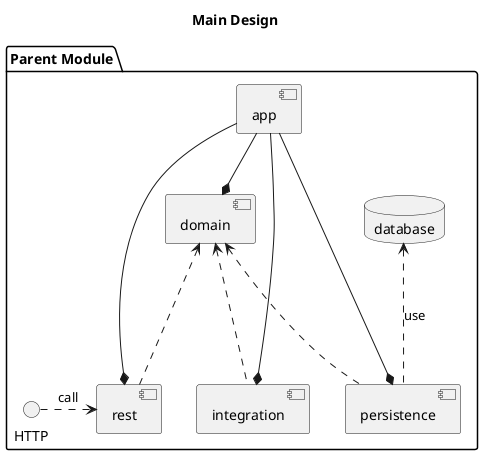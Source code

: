 @startuml
title Main Design

package "Parent Module"{

    [rest] as rest
    [domain] as domain
    [app] as app
    [integration] as integration
    [persistence] as persistence

    app -down-* integration
    app -down-* persistence
    app -down-* domain
    app -down-* rest
    HTTP -right..> rest: call

    rest        -up..> domain
    persistence -up..> domain
    integration -up..> domain

    persistence -up..> database: use


    database "database" {
    }

}

@enduml
